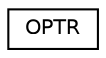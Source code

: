 digraph G
{
  edge [fontname="Helvetica",fontsize="10",labelfontname="Helvetica",labelfontsize="10"];
  node [fontname="Helvetica",fontsize="10",shape=record];
  rankdir=LR;
  Node1 [label="OPTR",height=0.2,width=0.4,color="black", fillcolor="white", style="filled",URL="$structOPTR.html"];
}
